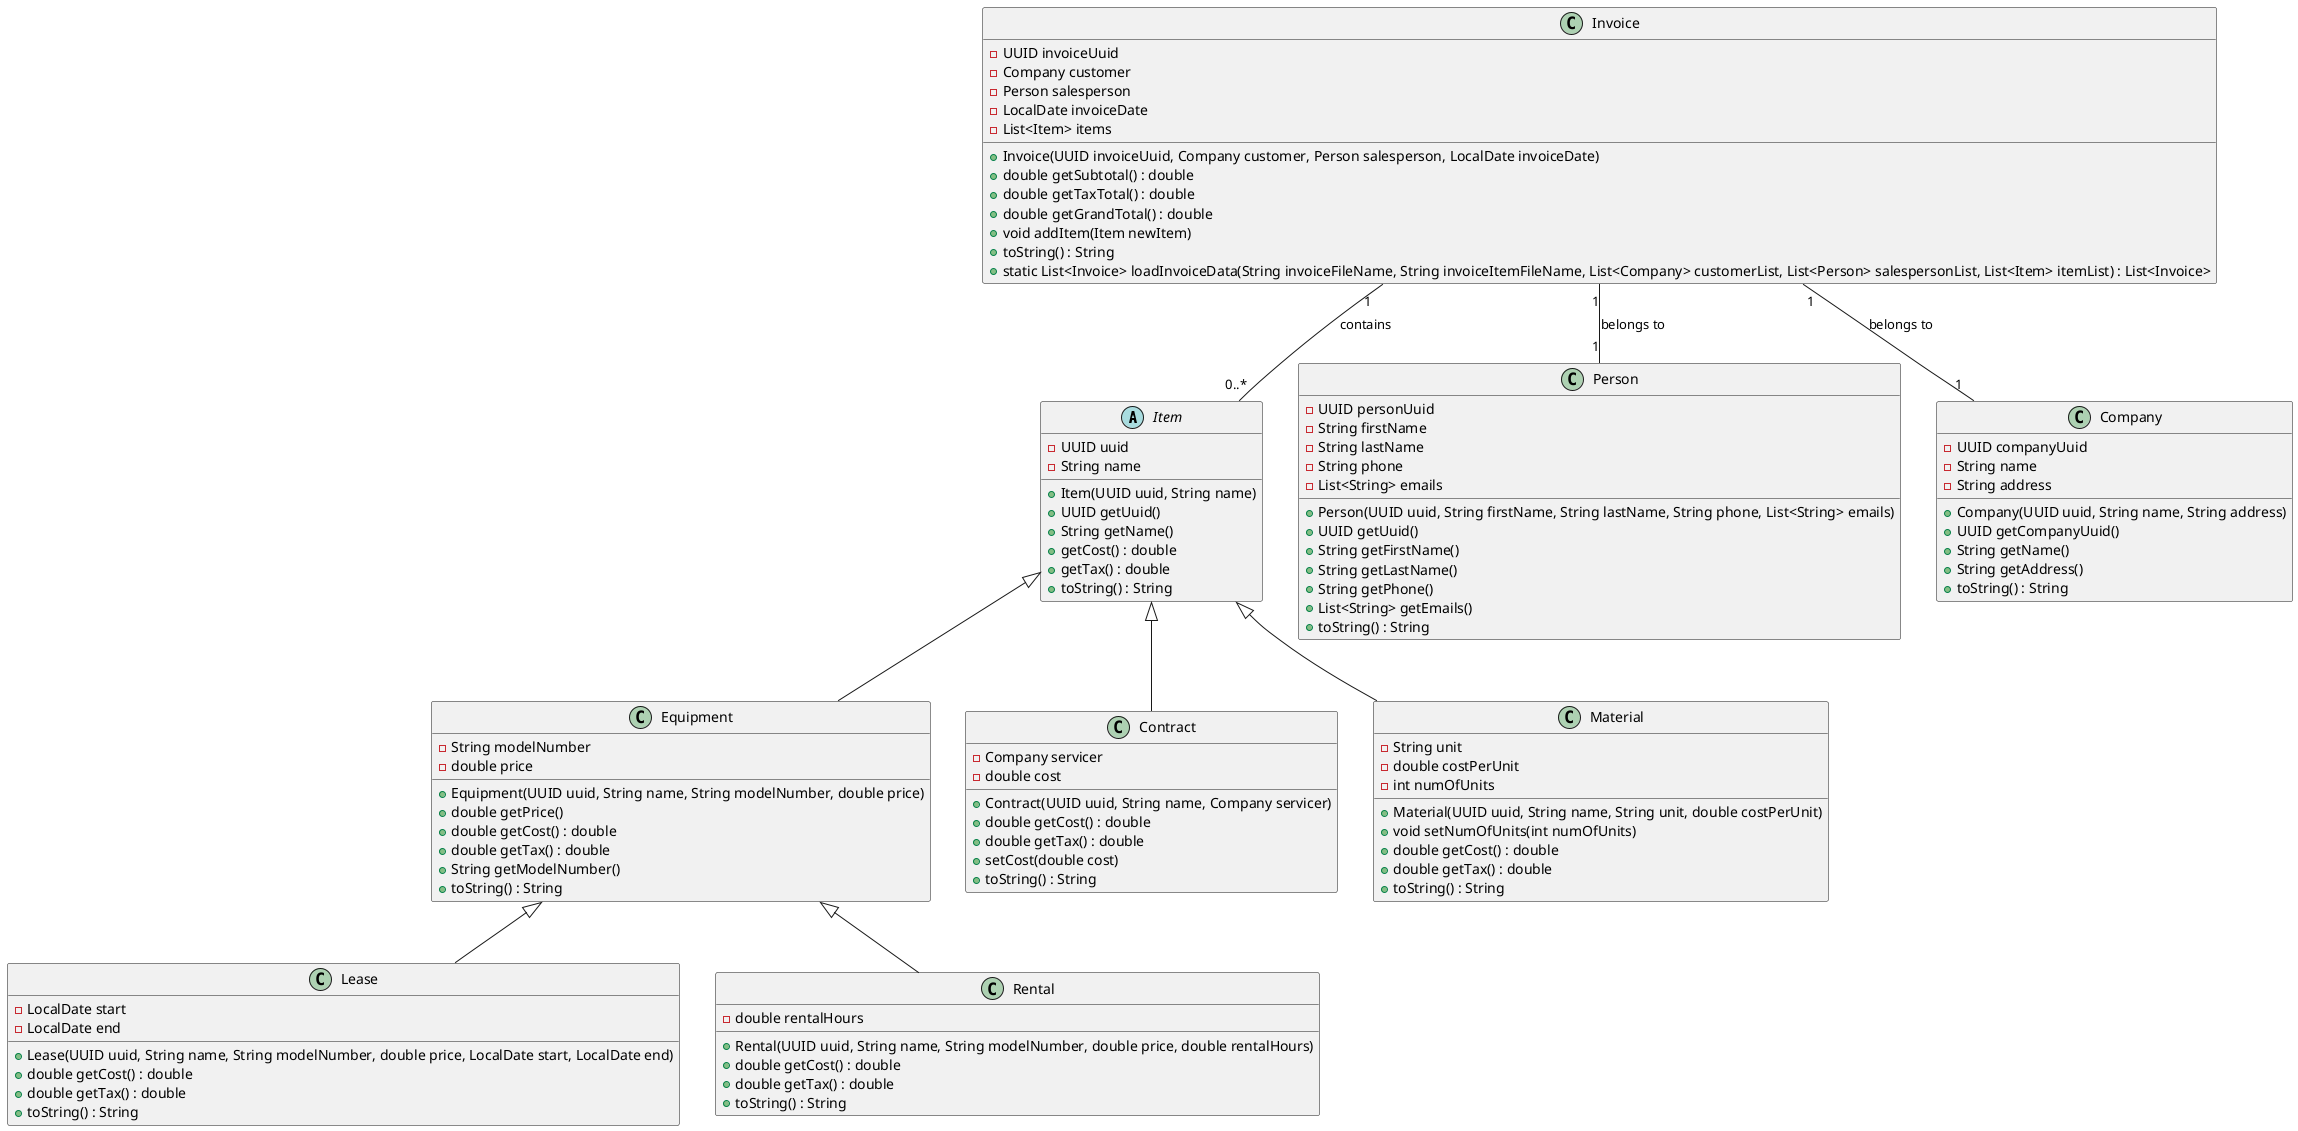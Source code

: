 @startuml

' Class definitions
abstract class Item {
    - UUID uuid
    - String name
    + Item(UUID uuid, String name)
    + UUID getUuid()
    + String getName()
    + getCost() : double
    + getTax() : double
    + toString() : String
}

class Equipment {
    - String modelNumber
    - double price
    + Equipment(UUID uuid, String name, String modelNumber, double price)
    + double getPrice()
    + double getCost() : double
    + double getTax() : double
    + String getModelNumber()
    + toString() : String
}

class Contract {
    - Company servicer
    - double cost
    + Contract(UUID uuid, String name, Company servicer)
    + double getCost() : double
    + double getTax() : double
    + setCost(double cost)
    + toString() : String
}

class Material {
    - String unit
    - double costPerUnit
    - int numOfUnits
    + Material(UUID uuid, String name, String unit, double costPerUnit)
    + void setNumOfUnits(int numOfUnits)
    + double getCost() : double
    + double getTax() : double
    + toString() : String
}

class Lease {
    - LocalDate start
    - LocalDate end
    + Lease(UUID uuid, String name, String modelNumber, double price, LocalDate start, LocalDate end)
    + double getCost() : double
    + double getTax() : double
    + toString() : String
}

class Rental {
    - double rentalHours
    + Rental(UUID uuid, String name, String modelNumber, double price, double rentalHours)
    + double getCost() : double
    + double getTax() : double
    + toString() : String
}

class Person {
    - UUID personUuid
    - String firstName
    - String lastName
    - String phone
    - List<String> emails
    + Person(UUID uuid, String firstName, String lastName, String phone, List<String> emails)
    + UUID getUuid()
    + String getFirstName()
    + String getLastName()
    + String getPhone()
    + List<String> getEmails()
    + toString() : String
}

class Company {
    - UUID companyUuid
    - String name
    - String address
    + Company(UUID uuid, String name, String address)
    + UUID getCompanyUuid()
    + String getName()
    + String getAddress()
    + toString() : String
}

class Invoice {
    - UUID invoiceUuid
    - Company customer
    - Person salesperson
    - LocalDate invoiceDate
    - List<Item> items
    + Invoice(UUID invoiceUuid, Company customer, Person salesperson, LocalDate invoiceDate)
    + double getSubtotal() : double
    + double getTaxTotal() : double
    + double getGrandTotal() : double
    + void addItem(Item newItem)
    + toString() : String
    + static List<Invoice> loadInvoiceData(String invoiceFileName, String invoiceItemFileName, List<Company> customerList, List<Person> salespersonList, List<Item> itemList) : List<Invoice>
}

' Relationships
Item <|-- Equipment
Item <|-- Contract
Item <|-- Material
Equipment <|-- Lease
Equipment <|-- Rental

Invoice "1" -- "0..*" Item : contains
Invoice "1" -- "1" Company : belongs to
Invoice "1" -- "1" Person : belongs to

@enduml
